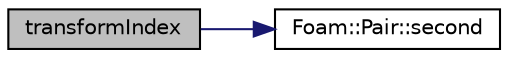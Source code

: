 digraph "transformIndex"
{
  bgcolor="transparent";
  edge [fontname="Helvetica",fontsize="10",labelfontname="Helvetica",labelfontsize="10"];
  node [fontname="Helvetica",fontsize="10",shape=record];
  rankdir="LR";
  Node1 [label="transformIndex",height=0.2,width=0.4,color="black", fillcolor="grey75", style="filled", fontcolor="black"];
  Node1 -> Node2 [color="midnightblue",fontsize="10",style="solid",fontname="Helvetica"];
  Node2 [label="Foam::Pair::second",height=0.2,width=0.4,color="black",URL="$a01793.html#a4735f680939b3f5fec1e4a8d34549d6f",tooltip="Return second. "];
}
